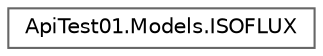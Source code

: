 digraph "Graphe hiérarchique des classes"
{
 // LATEX_PDF_SIZE
  bgcolor="transparent";
  edge [fontname=Helvetica,fontsize=10,labelfontname=Helvetica,labelfontsize=10];
  node [fontname=Helvetica,fontsize=10,shape=box,height=0.2,width=0.4];
  rankdir="LR";
  Node0 [id="Node000000",label="ApiTest01.Models.ISOFLUX",height=0.2,width=0.4,color="grey40", fillcolor="white", style="filled",URL="$class_api_test01_1_1_models_1_1_i_s_o_f_l_u_x.html",tooltip="Classe des isoflux."];
}
